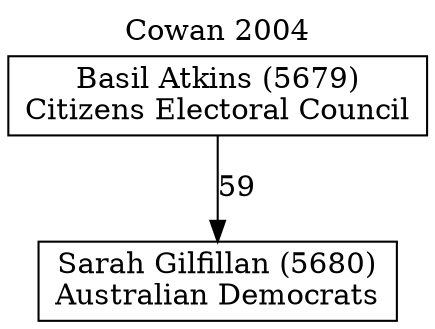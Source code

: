 // House preference flow
digraph "Sarah Gilfillan (5680)_Cowan_2004" {
	graph [label="Cowan 2004" labelloc=t mclimit=10]
	node [shape=box]
	"Sarah Gilfillan (5680)" [label="Sarah Gilfillan (5680)
Australian Democrats"]
	"Basil Atkins (5679)" [label="Basil Atkins (5679)
Citizens Electoral Council"]
	"Basil Atkins (5679)" -> "Sarah Gilfillan (5680)" [label=59]
}
